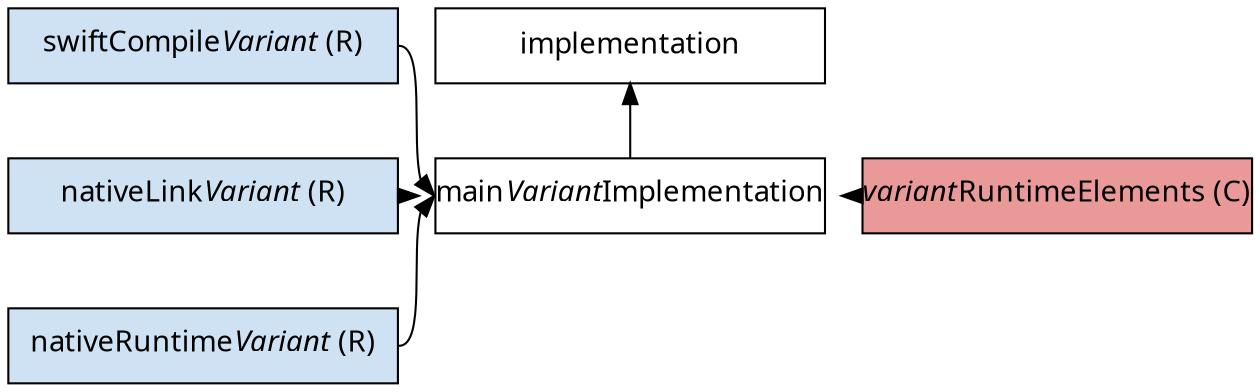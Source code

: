 // Copyright 2018 the original author or authors.
//
// Licensed under the Apache License, Version 2.0 (the "License");
// you may not use this file except in compliance with the License.
// You may obtain a copy of the License at
//
//      http://www.apache.org/licenses/LICENSE-2.0
//
// Unless required by applicable law or agreed to in writing, software
// distributed under the License is distributed on an "AS IS" BASIS,
// WITHOUT WARRANTIES OR CONDITIONS OF ANY KIND, either express or implied.
// See the License for the specific language governing permissions and
// limitations under the License.

// dot -Tpng subprojects/docs/src/docs/userguide/img/swift-application-configurations.dot > subprojects/docs/src/docs/userguide/img/swift-application-configurations.png
digraph swiftApplicationConfigurations {
  graph [ dpi = 100, fontname="Sans"];
  node [fontname = "Sans"];
  edge [fontname = "Sans"];
  node [shape=rectangle, fixedsize=true, width=2.6, height=0.5];

  subgraph central {
    node[style=filled, fillcolor=white]
    implementation -> mainVariantImplementation [style=invis, weight=1000]
    mainVariantImplementation -> implementation [headport=s, tailport=n]

    mainVariantImplementation[label=<main<i>Variant</i>Implementation>]
  }

  subgraph left {
    node[style=filled, fillcolor="#cfe2f3"]
    swiftCompileVariant -> nativeLinkVariant -> nativeRuntimeVariant [style=invis, weight=1000]

    swiftCompileVariant[label=<swiftCompile<i>Variant</i> (R)>]
    nativeLinkVariant[label=<nativeLink<i>Variant</i> (R)>]
    nativeRuntimeVariant[label=<nativeRuntime<i>Variant</i> (R)>]
  }

  subgraph right {
    node[style=filled, fillcolor="#ea9999"]
    variantRuntimeElements [weight=1000]

    variantRuntimeElements[label=<<i>variant</i>RuntimeElements (C)>]
  }

  // Ensure the order is preserved
  {rank=same swiftCompileVariant implementation}
  {rank=same mainVariantImplementation nativeLinkVariant variantRuntimeElements}
  nativeLinkVariant -> mainVariantImplementation -> variantRuntimeElements [style=invis]

  {swiftCompileVariant, nativeLinkVariant, nativeRuntimeVariant} -> mainVariantImplementation [headport=w, tailport=e]
  variantRuntimeElements -> mainVariantImplementation [headport=e, tailport=w]
}